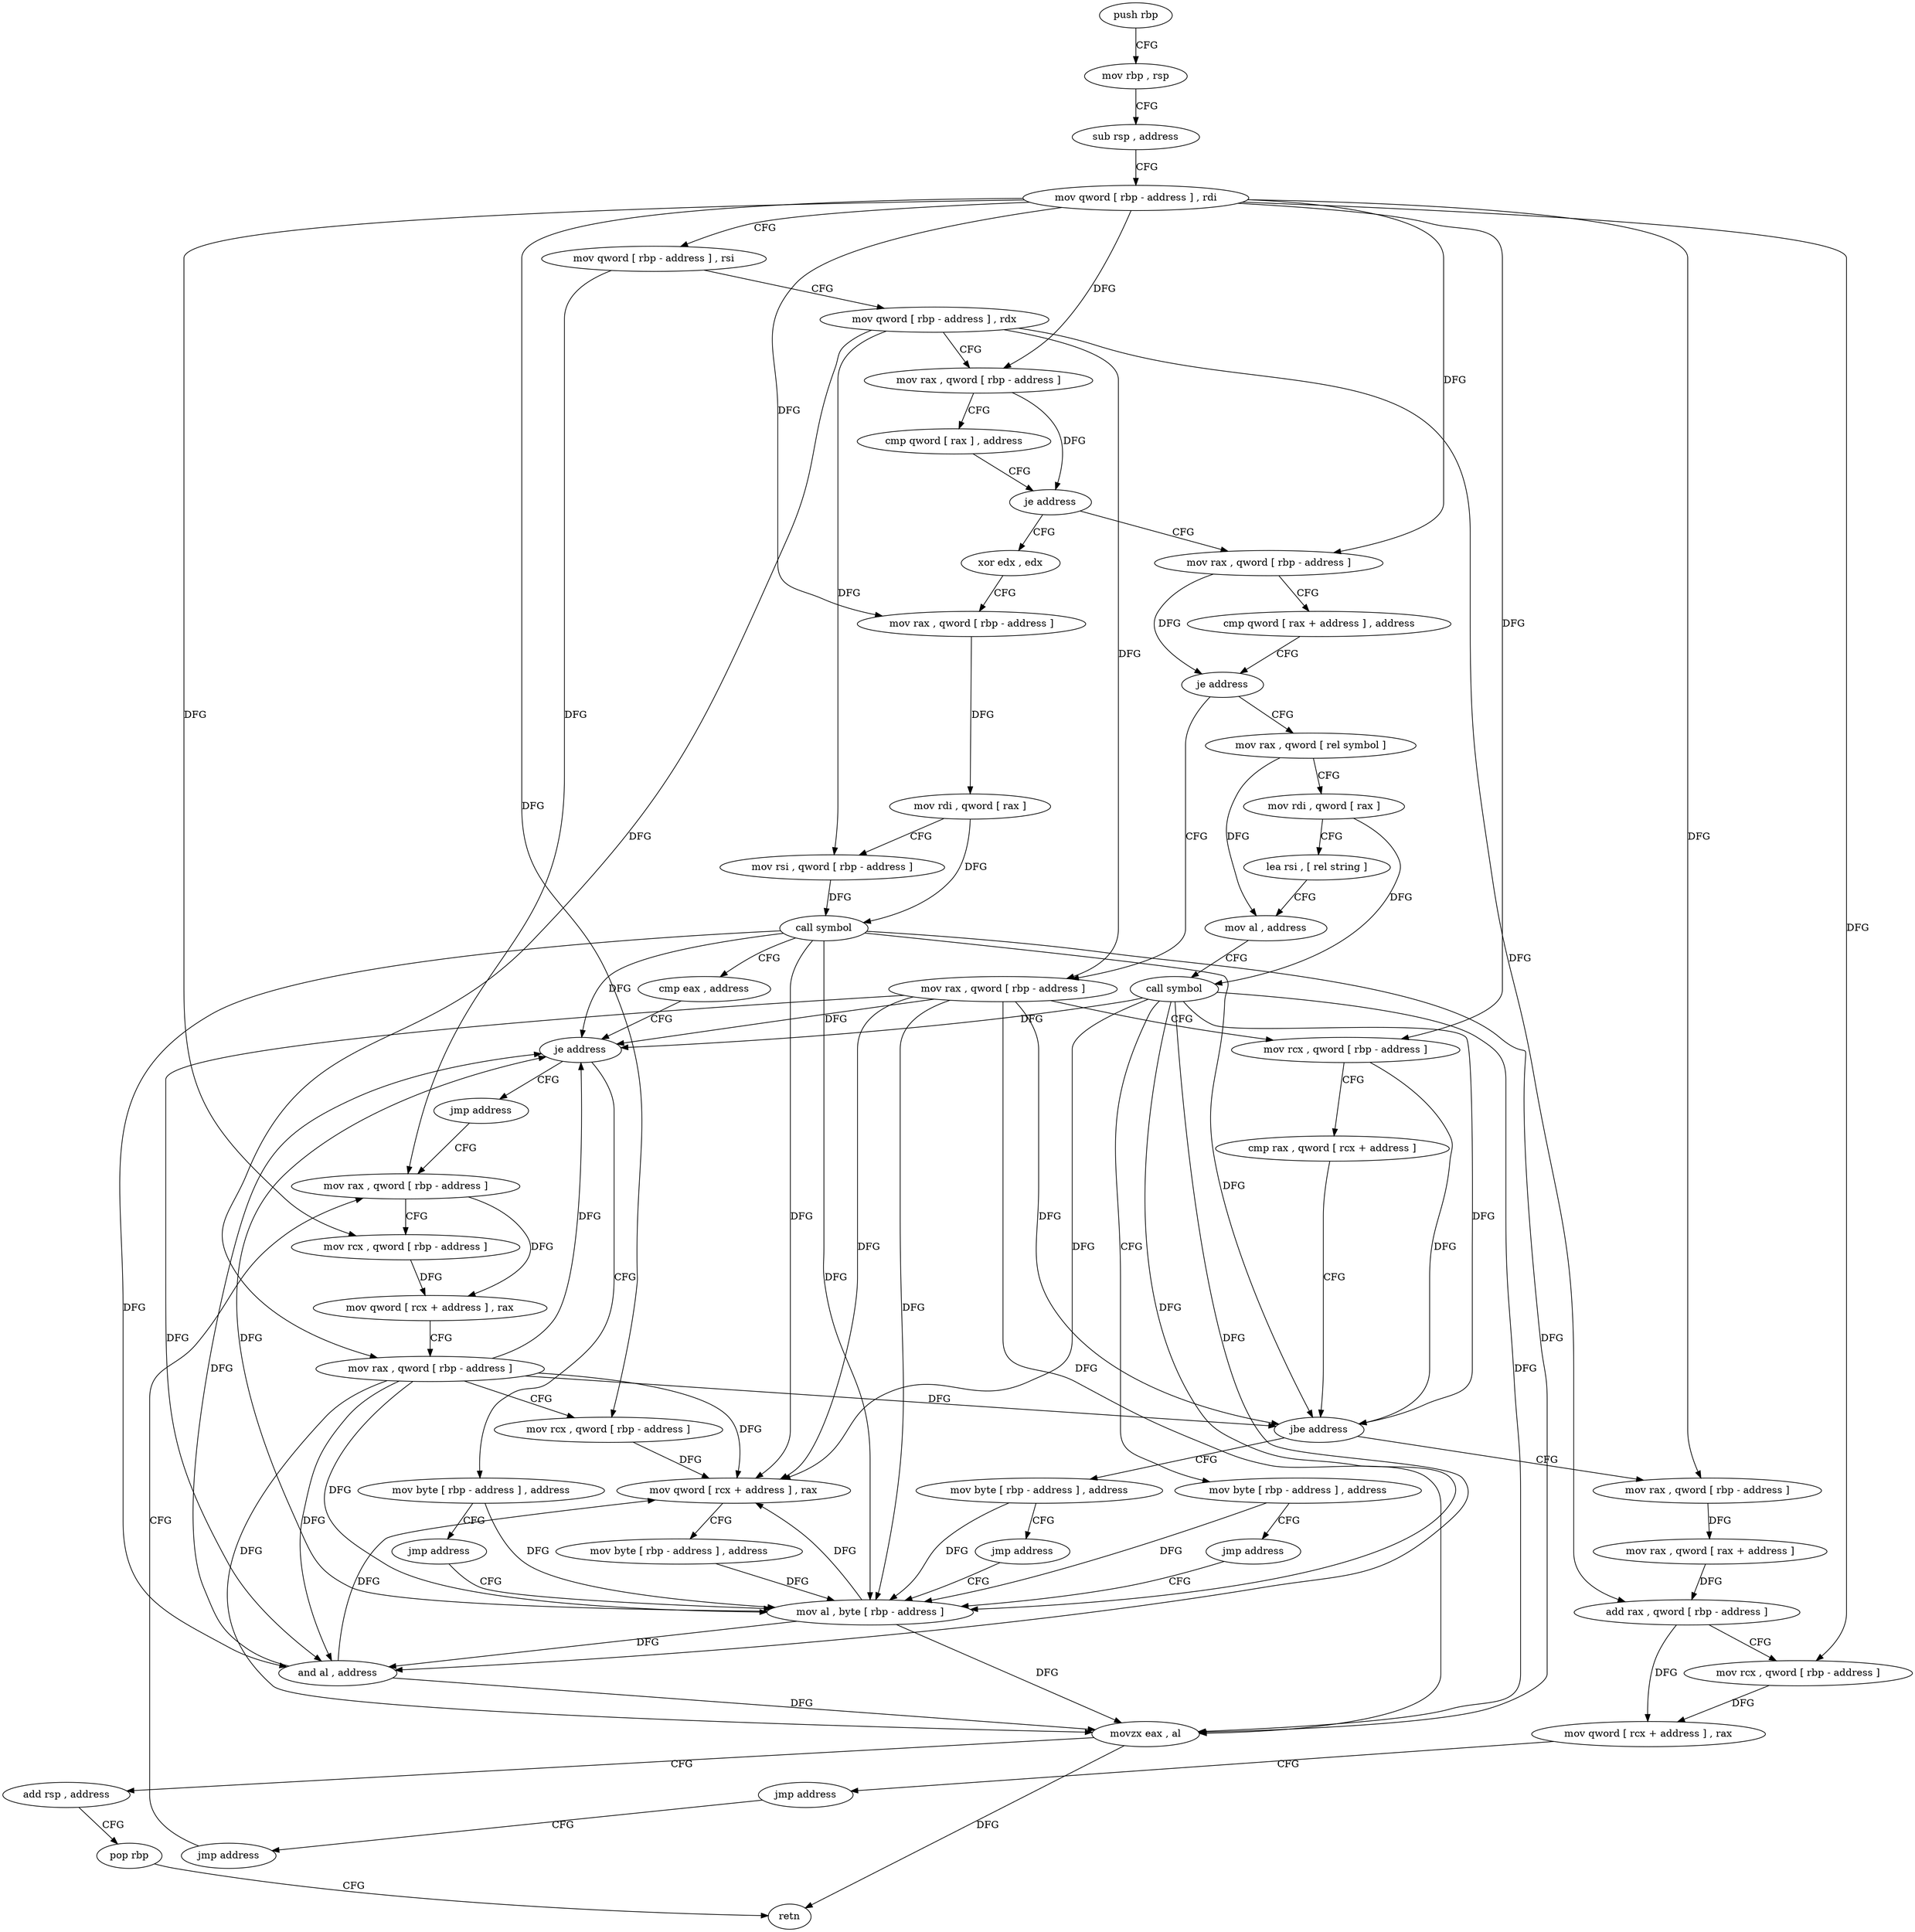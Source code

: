 digraph "func" {
"118576" [label = "push rbp" ]
"118577" [label = "mov rbp , rsp" ]
"118580" [label = "sub rsp , address" ]
"118584" [label = "mov qword [ rbp - address ] , rdi" ]
"118588" [label = "mov qword [ rbp - address ] , rsi" ]
"118592" [label = "mov qword [ rbp - address ] , rdx" ]
"118596" [label = "mov rax , qword [ rbp - address ]" ]
"118600" [label = "cmp qword [ rax ] , address" ]
"118604" [label = "je address" ]
"118651" [label = "mov rax , qword [ rbp - address ]" ]
"118610" [label = "xor edx , edx" ]
"118655" [label = "cmp qword [ rax + address ] , address" ]
"118660" [label = "je address" ]
"118718" [label = "mov rax , qword [ rel symbol ]" ]
"118666" [label = "mov rax , qword [ rbp - address ]" ]
"118612" [label = "mov rax , qword [ rbp - address ]" ]
"118616" [label = "mov rdi , qword [ rax ]" ]
"118619" [label = "mov rsi , qword [ rbp - address ]" ]
"118623" [label = "call symbol" ]
"118628" [label = "cmp eax , address" ]
"118631" [label = "je address" ]
"118646" [label = "jmp address" ]
"118637" [label = "mov byte [ rbp - address ] , address" ]
"118725" [label = "mov rdi , qword [ rax ]" ]
"118728" [label = "lea rsi , [ rel string ]" ]
"118735" [label = "mov al , address" ]
"118737" [label = "call symbol" ]
"118742" [label = "mov byte [ rbp - address ] , address" ]
"118746" [label = "jmp address" ]
"118784" [label = "mov al , byte [ rbp - address ]" ]
"118670" [label = "mov rcx , qword [ rbp - address ]" ]
"118674" [label = "cmp rax , qword [ rcx + address ]" ]
"118678" [label = "jbe address" ]
"118693" [label = "mov rax , qword [ rbp - address ]" ]
"118684" [label = "mov byte [ rbp - address ] , address" ]
"118756" [label = "mov rax , qword [ rbp - address ]" ]
"118641" [label = "jmp address" ]
"118787" [label = "and al , address" ]
"118789" [label = "movzx eax , al" ]
"118792" [label = "add rsp , address" ]
"118796" [label = "pop rbp" ]
"118797" [label = "retn" ]
"118697" [label = "mov rax , qword [ rax + address ]" ]
"118701" [label = "add rax , qword [ rbp - address ]" ]
"118705" [label = "mov rcx , qword [ rbp - address ]" ]
"118709" [label = "mov qword [ rcx + address ] , rax" ]
"118713" [label = "jmp address" ]
"118751" [label = "jmp address" ]
"118688" [label = "jmp address" ]
"118760" [label = "mov rcx , qword [ rbp - address ]" ]
"118764" [label = "mov qword [ rcx + address ] , rax" ]
"118768" [label = "mov rax , qword [ rbp - address ]" ]
"118772" [label = "mov rcx , qword [ rbp - address ]" ]
"118776" [label = "mov qword [ rcx + address ] , rax" ]
"118780" [label = "mov byte [ rbp - address ] , address" ]
"118576" -> "118577" [ label = "CFG" ]
"118577" -> "118580" [ label = "CFG" ]
"118580" -> "118584" [ label = "CFG" ]
"118584" -> "118588" [ label = "CFG" ]
"118584" -> "118596" [ label = "DFG" ]
"118584" -> "118651" [ label = "DFG" ]
"118584" -> "118612" [ label = "DFG" ]
"118584" -> "118670" [ label = "DFG" ]
"118584" -> "118693" [ label = "DFG" ]
"118584" -> "118705" [ label = "DFG" ]
"118584" -> "118760" [ label = "DFG" ]
"118584" -> "118772" [ label = "DFG" ]
"118588" -> "118592" [ label = "CFG" ]
"118588" -> "118756" [ label = "DFG" ]
"118592" -> "118596" [ label = "CFG" ]
"118592" -> "118619" [ label = "DFG" ]
"118592" -> "118666" [ label = "DFG" ]
"118592" -> "118701" [ label = "DFG" ]
"118592" -> "118768" [ label = "DFG" ]
"118596" -> "118600" [ label = "CFG" ]
"118596" -> "118604" [ label = "DFG" ]
"118600" -> "118604" [ label = "CFG" ]
"118604" -> "118651" [ label = "CFG" ]
"118604" -> "118610" [ label = "CFG" ]
"118651" -> "118655" [ label = "CFG" ]
"118651" -> "118660" [ label = "DFG" ]
"118610" -> "118612" [ label = "CFG" ]
"118655" -> "118660" [ label = "CFG" ]
"118660" -> "118718" [ label = "CFG" ]
"118660" -> "118666" [ label = "CFG" ]
"118718" -> "118725" [ label = "CFG" ]
"118718" -> "118735" [ label = "DFG" ]
"118666" -> "118670" [ label = "CFG" ]
"118666" -> "118631" [ label = "DFG" ]
"118666" -> "118678" [ label = "DFG" ]
"118666" -> "118784" [ label = "DFG" ]
"118666" -> "118787" [ label = "DFG" ]
"118666" -> "118789" [ label = "DFG" ]
"118666" -> "118776" [ label = "DFG" ]
"118612" -> "118616" [ label = "DFG" ]
"118616" -> "118619" [ label = "CFG" ]
"118616" -> "118623" [ label = "DFG" ]
"118619" -> "118623" [ label = "DFG" ]
"118623" -> "118628" [ label = "CFG" ]
"118623" -> "118631" [ label = "DFG" ]
"118623" -> "118678" [ label = "DFG" ]
"118623" -> "118784" [ label = "DFG" ]
"118623" -> "118787" [ label = "DFG" ]
"118623" -> "118789" [ label = "DFG" ]
"118623" -> "118776" [ label = "DFG" ]
"118628" -> "118631" [ label = "CFG" ]
"118631" -> "118646" [ label = "CFG" ]
"118631" -> "118637" [ label = "CFG" ]
"118646" -> "118756" [ label = "CFG" ]
"118637" -> "118641" [ label = "CFG" ]
"118637" -> "118784" [ label = "DFG" ]
"118725" -> "118728" [ label = "CFG" ]
"118725" -> "118737" [ label = "DFG" ]
"118728" -> "118735" [ label = "CFG" ]
"118735" -> "118737" [ label = "CFG" ]
"118737" -> "118742" [ label = "CFG" ]
"118737" -> "118631" [ label = "DFG" ]
"118737" -> "118678" [ label = "DFG" ]
"118737" -> "118784" [ label = "DFG" ]
"118737" -> "118787" [ label = "DFG" ]
"118737" -> "118789" [ label = "DFG" ]
"118737" -> "118776" [ label = "DFG" ]
"118742" -> "118746" [ label = "CFG" ]
"118742" -> "118784" [ label = "DFG" ]
"118746" -> "118784" [ label = "CFG" ]
"118784" -> "118787" [ label = "DFG" ]
"118784" -> "118631" [ label = "DFG" ]
"118784" -> "118789" [ label = "DFG" ]
"118784" -> "118776" [ label = "DFG" ]
"118670" -> "118674" [ label = "CFG" ]
"118670" -> "118678" [ label = "DFG" ]
"118674" -> "118678" [ label = "CFG" ]
"118678" -> "118693" [ label = "CFG" ]
"118678" -> "118684" [ label = "CFG" ]
"118693" -> "118697" [ label = "DFG" ]
"118684" -> "118688" [ label = "CFG" ]
"118684" -> "118784" [ label = "DFG" ]
"118756" -> "118760" [ label = "CFG" ]
"118756" -> "118764" [ label = "DFG" ]
"118641" -> "118784" [ label = "CFG" ]
"118787" -> "118789" [ label = "DFG" ]
"118787" -> "118631" [ label = "DFG" ]
"118787" -> "118776" [ label = "DFG" ]
"118789" -> "118792" [ label = "CFG" ]
"118789" -> "118797" [ label = "DFG" ]
"118792" -> "118796" [ label = "CFG" ]
"118796" -> "118797" [ label = "CFG" ]
"118697" -> "118701" [ label = "DFG" ]
"118701" -> "118705" [ label = "CFG" ]
"118701" -> "118709" [ label = "DFG" ]
"118705" -> "118709" [ label = "DFG" ]
"118709" -> "118713" [ label = "CFG" ]
"118713" -> "118751" [ label = "CFG" ]
"118751" -> "118756" [ label = "CFG" ]
"118688" -> "118784" [ label = "CFG" ]
"118760" -> "118764" [ label = "DFG" ]
"118764" -> "118768" [ label = "CFG" ]
"118768" -> "118772" [ label = "CFG" ]
"118768" -> "118631" [ label = "DFG" ]
"118768" -> "118787" [ label = "DFG" ]
"118768" -> "118789" [ label = "DFG" ]
"118768" -> "118678" [ label = "DFG" ]
"118768" -> "118784" [ label = "DFG" ]
"118768" -> "118776" [ label = "DFG" ]
"118772" -> "118776" [ label = "DFG" ]
"118776" -> "118780" [ label = "CFG" ]
"118780" -> "118784" [ label = "DFG" ]
}
